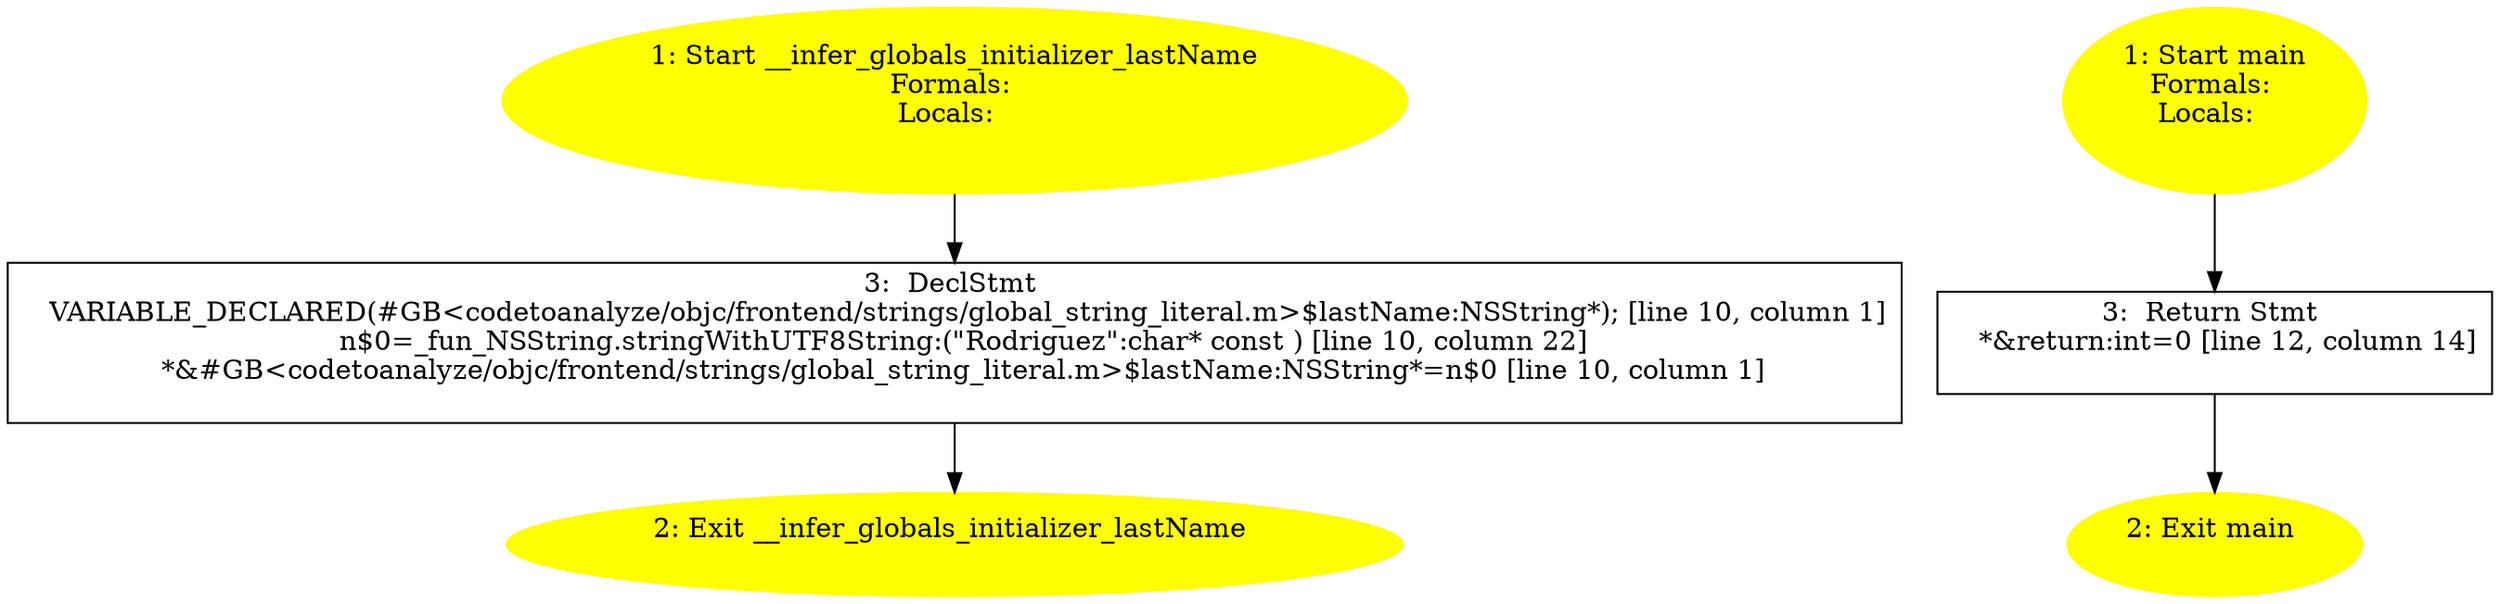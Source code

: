 /* @generated */
digraph cfg {
"__infer_globals_initializer_lastN.ab5584b9c7a64c92_1" [label="1: Start __infer_globals_initializer_lastName\nFormals: \nLocals:  \n  " color=yellow style=filled]
	

	 "__infer_globals_initializer_lastN.ab5584b9c7a64c92_1" -> "__infer_globals_initializer_lastN.ab5584b9c7a64c92_3" ;
"__infer_globals_initializer_lastN.ab5584b9c7a64c92_2" [label="2: Exit __infer_globals_initializer_lastName \n  " color=yellow style=filled]
	

"__infer_globals_initializer_lastN.ab5584b9c7a64c92_3" [label="3:  DeclStmt \n   VARIABLE_DECLARED(#GB<codetoanalyze/objc/frontend/strings/global_string_literal.m>$lastName:NSString*); [line 10, column 1]\n  n$0=_fun_NSString.stringWithUTF8String:(\"Rodriguez\":char* const ) [line 10, column 22]\n  *&#GB<codetoanalyze/objc/frontend/strings/global_string_literal.m>$lastName:NSString*=n$0 [line 10, column 1]\n " shape="box"]
	

	 "__infer_globals_initializer_lastN.ab5584b9c7a64c92_3" -> "__infer_globals_initializer_lastN.ab5584b9c7a64c92_2" ;
"main.fad58de7366495db_1" [label="1: Start main\nFormals: \nLocals:  \n  " color=yellow style=filled]
	

	 "main.fad58de7366495db_1" -> "main.fad58de7366495db_3" ;
"main.fad58de7366495db_2" [label="2: Exit main \n  " color=yellow style=filled]
	

"main.fad58de7366495db_3" [label="3:  Return Stmt \n   *&return:int=0 [line 12, column 14]\n " shape="box"]
	

	 "main.fad58de7366495db_3" -> "main.fad58de7366495db_2" ;
}
